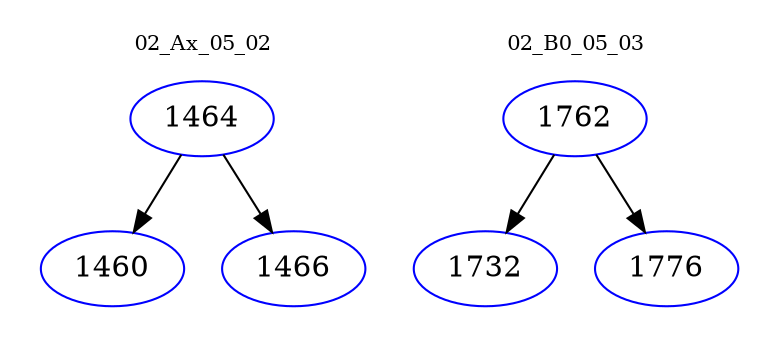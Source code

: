 digraph{
subgraph cluster_0 {
color = white
label = "02_Ax_05_02";
fontsize=10;
T0_1464 [label="1464", color="blue"]
T0_1464 -> T0_1460 [color="black"]
T0_1460 [label="1460", color="blue"]
T0_1464 -> T0_1466 [color="black"]
T0_1466 [label="1466", color="blue"]
}
subgraph cluster_1 {
color = white
label = "02_B0_05_03";
fontsize=10;
T1_1762 [label="1762", color="blue"]
T1_1762 -> T1_1732 [color="black"]
T1_1732 [label="1732", color="blue"]
T1_1762 -> T1_1776 [color="black"]
T1_1776 [label="1776", color="blue"]
}
}
